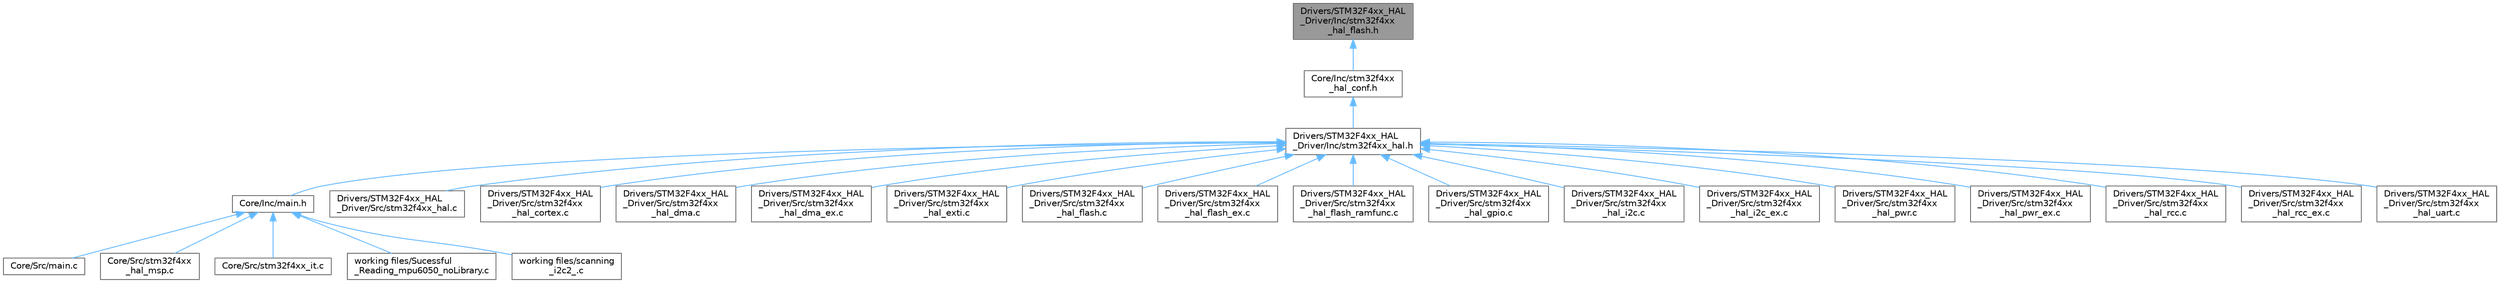 digraph "Drivers/STM32F4xx_HAL_Driver/Inc/stm32f4xx_hal_flash.h"
{
 // INTERACTIVE_SVG=YES
 // LATEX_PDF_SIZE
  bgcolor="transparent";
  edge [fontname=Helvetica,fontsize=10,labelfontname=Helvetica,labelfontsize=10];
  node [fontname=Helvetica,fontsize=10,shape=box,height=0.2,width=0.4];
  Node1 [id="Node000001",label="Drivers/STM32F4xx_HAL\l_Driver/Inc/stm32f4xx\l_hal_flash.h",height=0.2,width=0.4,color="gray40", fillcolor="grey60", style="filled", fontcolor="black",tooltip="Header file of FLASH HAL module."];
  Node1 -> Node2 [id="edge1_Node000001_Node000002",dir="back",color="steelblue1",style="solid",tooltip=" "];
  Node2 [id="Node000002",label="Core/Inc/stm32f4xx\l_hal_conf.h",height=0.2,width=0.4,color="grey40", fillcolor="white", style="filled",URL="$stm32f4xx__hal__conf_8h.html",tooltip=" "];
  Node2 -> Node3 [id="edge2_Node000002_Node000003",dir="back",color="steelblue1",style="solid",tooltip=" "];
  Node3 [id="Node000003",label="Drivers/STM32F4xx_HAL\l_Driver/Inc/stm32f4xx_hal.h",height=0.2,width=0.4,color="grey40", fillcolor="white", style="filled",URL="$stm32f4xx__hal_8h.html",tooltip="This file contains all the functions prototypes for the HAL module driver."];
  Node3 -> Node4 [id="edge3_Node000003_Node000004",dir="back",color="steelblue1",style="solid",tooltip=" "];
  Node4 [id="Node000004",label="Core/Inc/main.h",height=0.2,width=0.4,color="grey40", fillcolor="white", style="filled",URL="$main_8h.html",tooltip=": Header for main.c file. This file contains the common defines of the application."];
  Node4 -> Node5 [id="edge4_Node000004_Node000005",dir="back",color="steelblue1",style="solid",tooltip=" "];
  Node5 [id="Node000005",label="Core/Src/main.c",height=0.2,width=0.4,color="grey40", fillcolor="white", style="filled",URL="$main_8c.html",tooltip=": Main program body"];
  Node4 -> Node6 [id="edge5_Node000004_Node000006",dir="back",color="steelblue1",style="solid",tooltip=" "];
  Node6 [id="Node000006",label="Core/Src/stm32f4xx\l_hal_msp.c",height=0.2,width=0.4,color="grey40", fillcolor="white", style="filled",URL="$stm32f4xx__hal__msp_8c.html",tooltip="This file provides code for the MSP Initialization and de-Initialization codes."];
  Node4 -> Node7 [id="edge6_Node000004_Node000007",dir="back",color="steelblue1",style="solid",tooltip=" "];
  Node7 [id="Node000007",label="Core/Src/stm32f4xx_it.c",height=0.2,width=0.4,color="grey40", fillcolor="white", style="filled",URL="$stm32f4xx__it_8c.html",tooltip="Interrupt Service Routines."];
  Node4 -> Node8 [id="edge7_Node000004_Node000008",dir="back",color="steelblue1",style="solid",tooltip=" "];
  Node8 [id="Node000008",label="working files/Sucessful\l_Reading_mpu6050_noLibrary.c",height=0.2,width=0.4,color="grey40", fillcolor="white", style="filled",URL="$_sucessful___reading__mpu6050__no_library_8c.html",tooltip=" "];
  Node4 -> Node9 [id="edge8_Node000004_Node000009",dir="back",color="steelblue1",style="solid",tooltip=" "];
  Node9 [id="Node000009",label="working files/scanning\l_i2c2_.c",height=0.2,width=0.4,color="grey40", fillcolor="white", style="filled",URL="$scanning__i2c2___8c.html",tooltip=" "];
  Node3 -> Node10 [id="edge9_Node000003_Node000010",dir="back",color="steelblue1",style="solid",tooltip=" "];
  Node10 [id="Node000010",label="Drivers/STM32F4xx_HAL\l_Driver/Src/stm32f4xx_hal.c",height=0.2,width=0.4,color="grey40", fillcolor="white", style="filled",URL="$stm32f4xx__hal_8c.html",tooltip="HAL module driver. This is the common part of the HAL initialization."];
  Node3 -> Node11 [id="edge10_Node000003_Node000011",dir="back",color="steelblue1",style="solid",tooltip=" "];
  Node11 [id="Node000011",label="Drivers/STM32F4xx_HAL\l_Driver/Src/stm32f4xx\l_hal_cortex.c",height=0.2,width=0.4,color="grey40", fillcolor="white", style="filled",URL="$stm32f4xx__hal__cortex_8c.html",tooltip="CORTEX HAL module driver. This file provides firmware functions to manage the following functionaliti..."];
  Node3 -> Node12 [id="edge11_Node000003_Node000012",dir="back",color="steelblue1",style="solid",tooltip=" "];
  Node12 [id="Node000012",label="Drivers/STM32F4xx_HAL\l_Driver/Src/stm32f4xx\l_hal_dma.c",height=0.2,width=0.4,color="grey40", fillcolor="white", style="filled",URL="$stm32f4xx__hal__dma_8c.html",tooltip="DMA HAL module driver."];
  Node3 -> Node13 [id="edge12_Node000003_Node000013",dir="back",color="steelblue1",style="solid",tooltip=" "];
  Node13 [id="Node000013",label="Drivers/STM32F4xx_HAL\l_Driver/Src/stm32f4xx\l_hal_dma_ex.c",height=0.2,width=0.4,color="grey40", fillcolor="white", style="filled",URL="$stm32f4xx__hal__dma__ex_8c.html",tooltip="DMA Extension HAL module driver This file provides firmware functions to manage the following functio..."];
  Node3 -> Node14 [id="edge13_Node000003_Node000014",dir="back",color="steelblue1",style="solid",tooltip=" "];
  Node14 [id="Node000014",label="Drivers/STM32F4xx_HAL\l_Driver/Src/stm32f4xx\l_hal_exti.c",height=0.2,width=0.4,color="grey40", fillcolor="white", style="filled",URL="$stm32f4xx__hal__exti_8c.html",tooltip="EXTI HAL module driver. This file provides firmware functions to manage the following functionalities..."];
  Node3 -> Node15 [id="edge14_Node000003_Node000015",dir="back",color="steelblue1",style="solid",tooltip=" "];
  Node15 [id="Node000015",label="Drivers/STM32F4xx_HAL\l_Driver/Src/stm32f4xx\l_hal_flash.c",height=0.2,width=0.4,color="grey40", fillcolor="white", style="filled",URL="$stm32f4xx__hal__flash_8c.html",tooltip="FLASH HAL module driver. This file provides firmware functions to manage the following functionalitie..."];
  Node3 -> Node16 [id="edge15_Node000003_Node000016",dir="back",color="steelblue1",style="solid",tooltip=" "];
  Node16 [id="Node000016",label="Drivers/STM32F4xx_HAL\l_Driver/Src/stm32f4xx\l_hal_flash_ex.c",height=0.2,width=0.4,color="grey40", fillcolor="white", style="filled",URL="$stm32f4xx__hal__flash__ex_8c.html",tooltip="Extended FLASH HAL module driver. This file provides firmware functions to manage the following funct..."];
  Node3 -> Node17 [id="edge16_Node000003_Node000017",dir="back",color="steelblue1",style="solid",tooltip=" "];
  Node17 [id="Node000017",label="Drivers/STM32F4xx_HAL\l_Driver/Src/stm32f4xx\l_hal_flash_ramfunc.c",height=0.2,width=0.4,color="grey40", fillcolor="white", style="filled",URL="$stm32f4xx__hal__flash__ramfunc_8c.html",tooltip="FLASH RAMFUNC module driver. This file provides a FLASH firmware functions which should be executed f..."];
  Node3 -> Node18 [id="edge17_Node000003_Node000018",dir="back",color="steelblue1",style="solid",tooltip=" "];
  Node18 [id="Node000018",label="Drivers/STM32F4xx_HAL\l_Driver/Src/stm32f4xx\l_hal_gpio.c",height=0.2,width=0.4,color="grey40", fillcolor="white", style="filled",URL="$stm32f4xx__hal__gpio_8c.html",tooltip="GPIO HAL module driver. This file provides firmware functions to manage the following functionalities..."];
  Node3 -> Node19 [id="edge18_Node000003_Node000019",dir="back",color="steelblue1",style="solid",tooltip=" "];
  Node19 [id="Node000019",label="Drivers/STM32F4xx_HAL\l_Driver/Src/stm32f4xx\l_hal_i2c.c",height=0.2,width=0.4,color="grey40", fillcolor="white", style="filled",URL="$stm32f4xx__hal__i2c_8c.html",tooltip="I2C HAL module driver. This file provides firmware functions to manage the following functionalities ..."];
  Node3 -> Node20 [id="edge19_Node000003_Node000020",dir="back",color="steelblue1",style="solid",tooltip=" "];
  Node20 [id="Node000020",label="Drivers/STM32F4xx_HAL\l_Driver/Src/stm32f4xx\l_hal_i2c_ex.c",height=0.2,width=0.4,color="grey40", fillcolor="white", style="filled",URL="$stm32f4xx__hal__i2c__ex_8c.html",tooltip="I2C Extension HAL module driver. This file provides firmware functions to manage the following functi..."];
  Node3 -> Node21 [id="edge20_Node000003_Node000021",dir="back",color="steelblue1",style="solid",tooltip=" "];
  Node21 [id="Node000021",label="Drivers/STM32F4xx_HAL\l_Driver/Src/stm32f4xx\l_hal_pwr.c",height=0.2,width=0.4,color="grey40", fillcolor="white", style="filled",URL="$stm32f4xx__hal__pwr_8c.html",tooltip="PWR HAL module driver. This file provides firmware functions to manage the following functionalities ..."];
  Node3 -> Node22 [id="edge21_Node000003_Node000022",dir="back",color="steelblue1",style="solid",tooltip=" "];
  Node22 [id="Node000022",label="Drivers/STM32F4xx_HAL\l_Driver/Src/stm32f4xx\l_hal_pwr_ex.c",height=0.2,width=0.4,color="grey40", fillcolor="white", style="filled",URL="$stm32f4xx__hal__pwr__ex_8c.html",tooltip="Extended PWR HAL module driver. This file provides firmware functions to manage the following functio..."];
  Node3 -> Node23 [id="edge22_Node000003_Node000023",dir="back",color="steelblue1",style="solid",tooltip=" "];
  Node23 [id="Node000023",label="Drivers/STM32F4xx_HAL\l_Driver/Src/stm32f4xx\l_hal_rcc.c",height=0.2,width=0.4,color="grey40", fillcolor="white", style="filled",URL="$stm32f4xx__hal__rcc_8c.html",tooltip="RCC HAL module driver. This file provides firmware functions to manage the following functionalities ..."];
  Node3 -> Node24 [id="edge23_Node000003_Node000024",dir="back",color="steelblue1",style="solid",tooltip=" "];
  Node24 [id="Node000024",label="Drivers/STM32F4xx_HAL\l_Driver/Src/stm32f4xx\l_hal_rcc_ex.c",height=0.2,width=0.4,color="grey40", fillcolor="white", style="filled",URL="$stm32f4xx__hal__rcc__ex_8c.html",tooltip="Extension RCC HAL module driver. This file provides firmware functions to manage the following functi..."];
  Node3 -> Node25 [id="edge24_Node000003_Node000025",dir="back",color="steelblue1",style="solid",tooltip=" "];
  Node25 [id="Node000025",label="Drivers/STM32F4xx_HAL\l_Driver/Src/stm32f4xx\l_hal_uart.c",height=0.2,width=0.4,color="grey40", fillcolor="white", style="filled",URL="$stm32f4xx__hal__uart_8c.html",tooltip="UART HAL module driver. This file provides firmware functions to manage the following functionalities..."];
}
